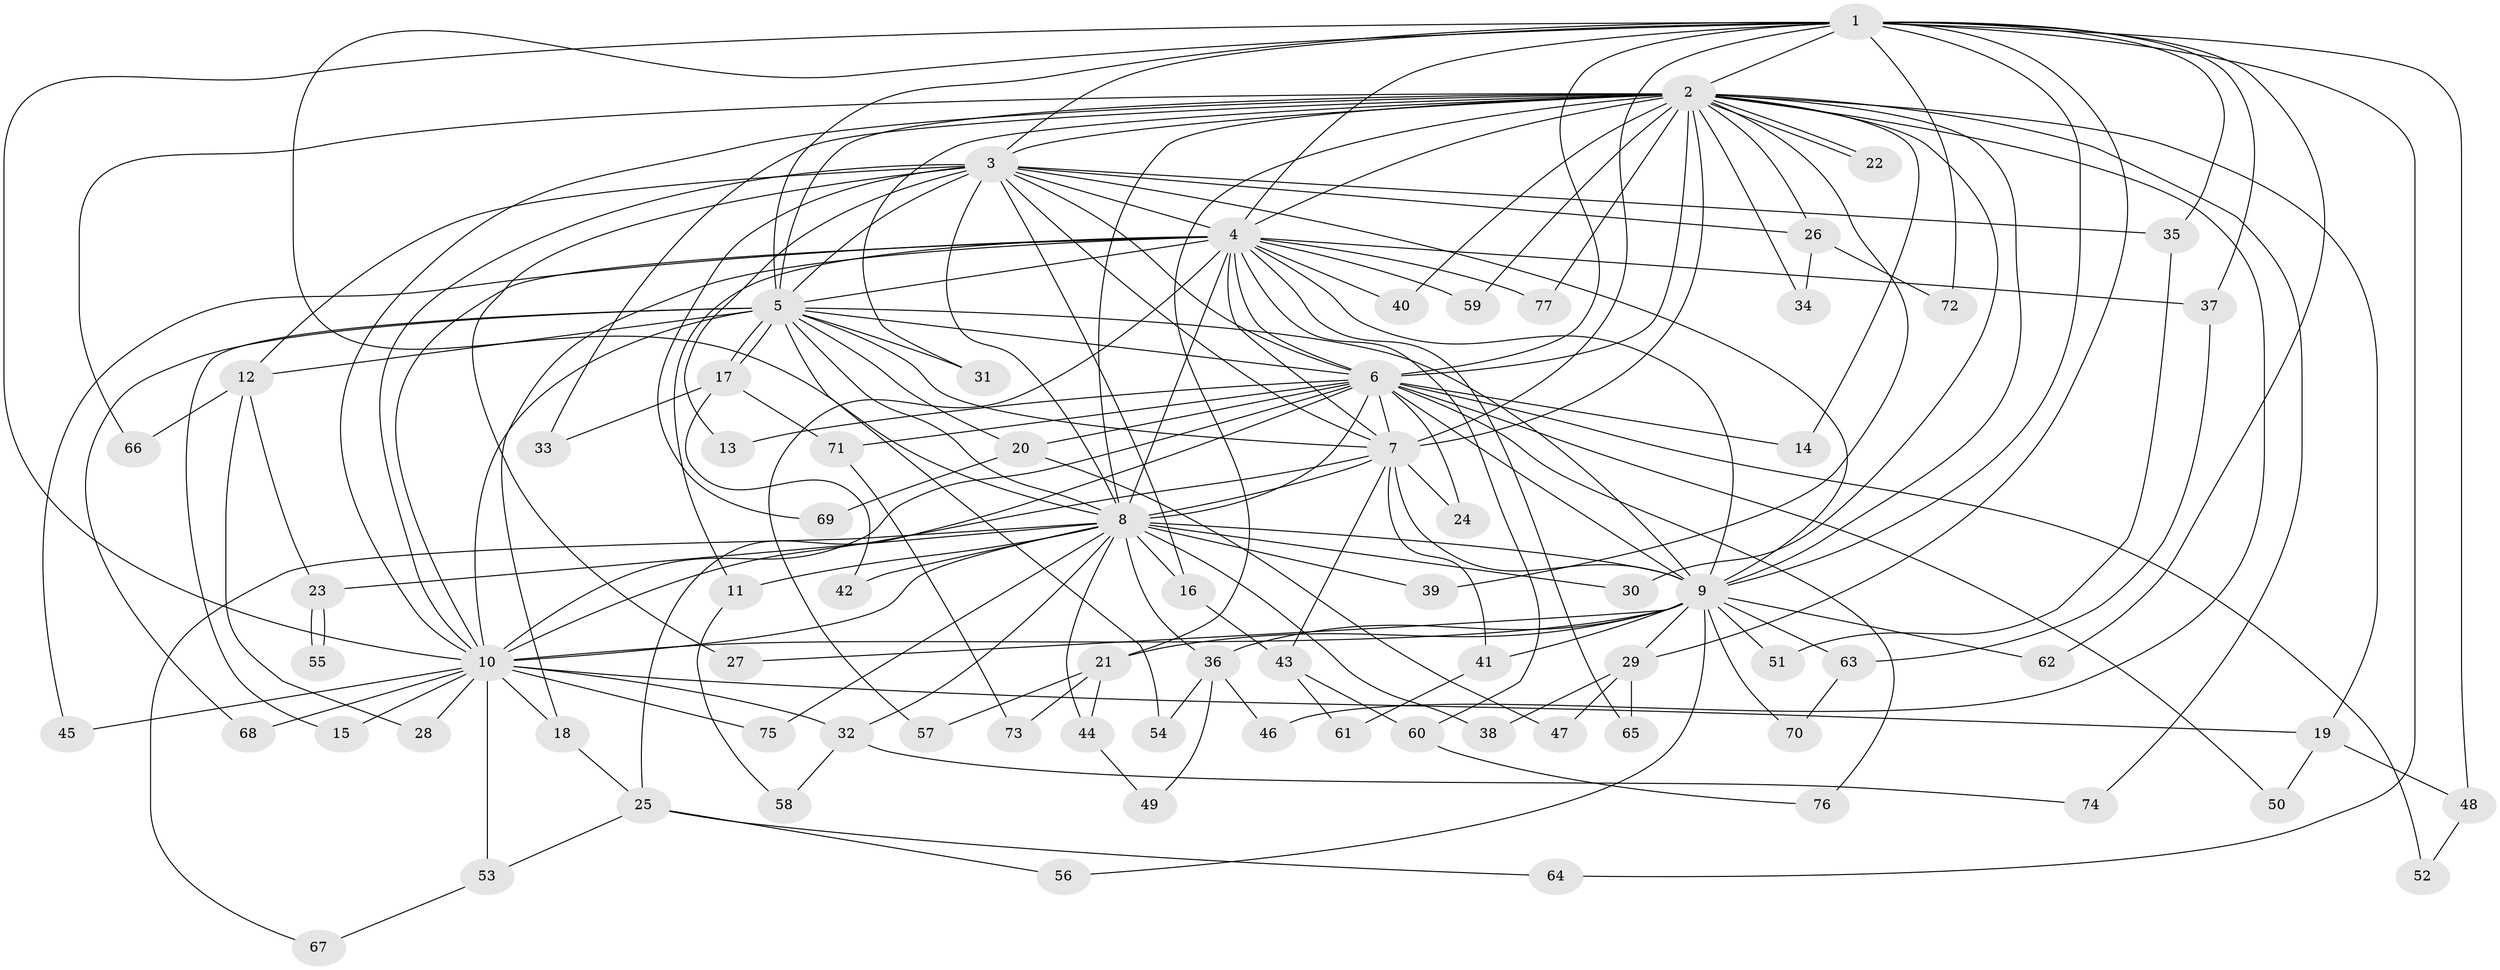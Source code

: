 // coarse degree distribution, {24: 0.02631578947368421, 14: 0.02631578947368421, 2: 0.42105263157894735, 1: 0.3157894736842105, 4: 0.07894736842105263, 8: 0.02631578947368421, 5: 0.02631578947368421, 13: 0.02631578947368421, 3: 0.05263157894736842}
// Generated by graph-tools (version 1.1) at 2025/48/03/04/25 21:48:27]
// undirected, 77 vertices, 179 edges
graph export_dot {
graph [start="1"]
  node [color=gray90,style=filled];
  1;
  2;
  3;
  4;
  5;
  6;
  7;
  8;
  9;
  10;
  11;
  12;
  13;
  14;
  15;
  16;
  17;
  18;
  19;
  20;
  21;
  22;
  23;
  24;
  25;
  26;
  27;
  28;
  29;
  30;
  31;
  32;
  33;
  34;
  35;
  36;
  37;
  38;
  39;
  40;
  41;
  42;
  43;
  44;
  45;
  46;
  47;
  48;
  49;
  50;
  51;
  52;
  53;
  54;
  55;
  56;
  57;
  58;
  59;
  60;
  61;
  62;
  63;
  64;
  65;
  66;
  67;
  68;
  69;
  70;
  71;
  72;
  73;
  74;
  75;
  76;
  77;
  1 -- 2;
  1 -- 3;
  1 -- 4;
  1 -- 5;
  1 -- 6;
  1 -- 7;
  1 -- 8;
  1 -- 9;
  1 -- 10;
  1 -- 29;
  1 -- 35;
  1 -- 37;
  1 -- 48;
  1 -- 62;
  1 -- 64;
  1 -- 72;
  2 -- 3;
  2 -- 4;
  2 -- 5;
  2 -- 6;
  2 -- 7;
  2 -- 8;
  2 -- 9;
  2 -- 10;
  2 -- 14;
  2 -- 19;
  2 -- 21;
  2 -- 22;
  2 -- 22;
  2 -- 26;
  2 -- 30;
  2 -- 31;
  2 -- 33;
  2 -- 34;
  2 -- 39;
  2 -- 40;
  2 -- 46;
  2 -- 59;
  2 -- 66;
  2 -- 74;
  2 -- 77;
  3 -- 4;
  3 -- 5;
  3 -- 6;
  3 -- 7;
  3 -- 8;
  3 -- 9;
  3 -- 10;
  3 -- 12;
  3 -- 13;
  3 -- 16;
  3 -- 26;
  3 -- 27;
  3 -- 35;
  3 -- 69;
  4 -- 5;
  4 -- 6;
  4 -- 7;
  4 -- 8;
  4 -- 9;
  4 -- 10;
  4 -- 11;
  4 -- 18;
  4 -- 37;
  4 -- 40;
  4 -- 45;
  4 -- 57;
  4 -- 59;
  4 -- 60;
  4 -- 65;
  4 -- 77;
  5 -- 6;
  5 -- 7;
  5 -- 8;
  5 -- 9;
  5 -- 10;
  5 -- 12;
  5 -- 15;
  5 -- 17;
  5 -- 17;
  5 -- 20;
  5 -- 31;
  5 -- 54;
  5 -- 68;
  6 -- 7;
  6 -- 8;
  6 -- 9;
  6 -- 10;
  6 -- 13;
  6 -- 14;
  6 -- 20;
  6 -- 24;
  6 -- 25;
  6 -- 50;
  6 -- 52;
  6 -- 71;
  6 -- 76;
  7 -- 8;
  7 -- 9;
  7 -- 10;
  7 -- 24;
  7 -- 41;
  7 -- 43;
  8 -- 9;
  8 -- 10;
  8 -- 11;
  8 -- 16;
  8 -- 23;
  8 -- 30;
  8 -- 32;
  8 -- 36;
  8 -- 38;
  8 -- 39;
  8 -- 42;
  8 -- 44;
  8 -- 67;
  8 -- 75;
  9 -- 10;
  9 -- 21;
  9 -- 27;
  9 -- 29;
  9 -- 36;
  9 -- 41;
  9 -- 51;
  9 -- 56;
  9 -- 62;
  9 -- 63;
  9 -- 70;
  10 -- 15;
  10 -- 18;
  10 -- 19;
  10 -- 28;
  10 -- 32;
  10 -- 45;
  10 -- 53;
  10 -- 68;
  10 -- 75;
  11 -- 58;
  12 -- 23;
  12 -- 28;
  12 -- 66;
  16 -- 43;
  17 -- 33;
  17 -- 42;
  17 -- 71;
  18 -- 25;
  19 -- 48;
  19 -- 50;
  20 -- 47;
  20 -- 69;
  21 -- 44;
  21 -- 57;
  21 -- 73;
  23 -- 55;
  23 -- 55;
  25 -- 53;
  25 -- 56;
  25 -- 64;
  26 -- 34;
  26 -- 72;
  29 -- 38;
  29 -- 47;
  29 -- 65;
  32 -- 58;
  32 -- 74;
  35 -- 51;
  36 -- 46;
  36 -- 49;
  36 -- 54;
  37 -- 63;
  41 -- 61;
  43 -- 60;
  43 -- 61;
  44 -- 49;
  48 -- 52;
  53 -- 67;
  60 -- 76;
  63 -- 70;
  71 -- 73;
}
